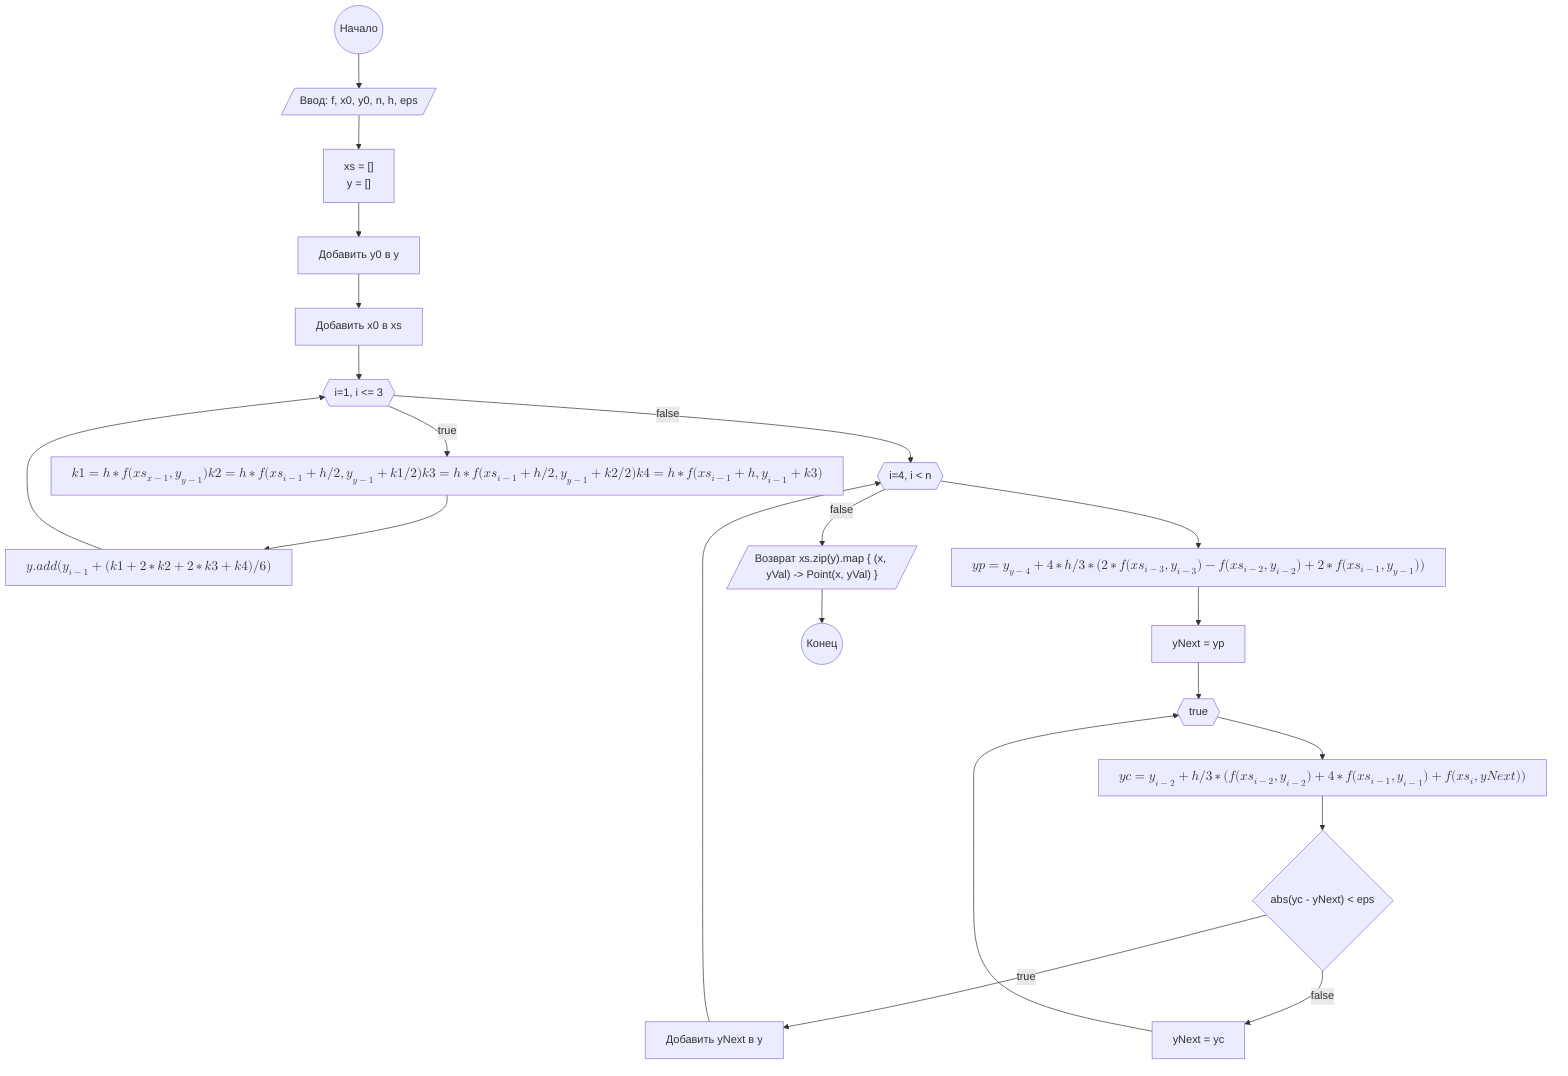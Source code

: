 graph TD
    A(("Начало"))
    B[/"Ввод: f, x0, y0, n, h, eps"/]
    C["xs = []\n y = []"]
    C1["Добавить y0 в y"]
    X1["Добавить x0 в xs"]

    FIRST-FOR{{"i=1, i <= 3"}}
    KS["$$k1 = h * f(xs_{x-1}, y_{y-1})  k2 = h * f(xs_{i-1} + h/2, y_{y-1} + k1/2)  k3 = h * f(xs_{i-1} + h/2, y_{y-1} + k2/2)  k4 = h * f(xs_{i-1} + h, y_{i-1} + k3)$$"]
    Y-ADD["$$y.add(y_{i-1} + (k1 + 2*k2 + 2*k3 + k4) / 6)$$"]

    SECOND_FOR{{"i=4, i < n"}}
    YP["$$yp = y_{y-4} + 4*h/3 * (2*f(xs_{i-3}, y_{i-3}) - f(xs_{i-2}, y_{i-2}) + 2*f(xs_{i-1}, y_{y-1}))$$"]
    Y_NEXT["yNext = yp"]

    WHILE{{"true"}}
    YC["$$yc = y_{i-2} + h/3 * (f(xs_{i-2}, y_{i-2}) + 4*f(xs_{i-1}, y_{i-1}) + f(xs_i, yNext))$$"]
    IF{"abs(yc - yNext) &lt; eps"}
    ADD_Y_NEXT["Добавить yNext в y"]

    Y_UPDATE["yNext = yc"]

    J[/"Возврат xs.zip(y).map { (x, yVal) -&gt; Point(x, yVal) }"/]
    K(("Конец"))

    A --> B --> C --> C1 --> X1 --> FIRST-FOR -- true  --> KS --> Y-ADD --> FIRST-FOR -- false --> SECOND_FOR
    SECOND_FOR --> YP --> Y_NEXT --> WHILE
    WHILE --> YC --> IF
    IF -- true --> ADD_Y_NEXT --> SECOND_FOR
    IF -- false --> Y_UPDATE --> WHILE
    SECOND_FOR -- false --> J --> K